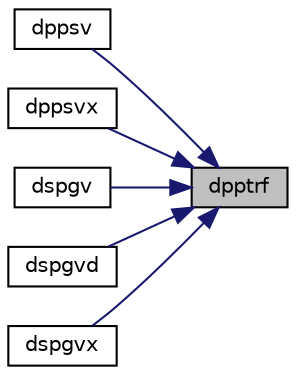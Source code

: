 digraph "dpptrf"
{
 // LATEX_PDF_SIZE
  edge [fontname="Helvetica",fontsize="10",labelfontname="Helvetica",labelfontsize="10"];
  node [fontname="Helvetica",fontsize="10",shape=record];
  rankdir="RL";
  Node1 [label="dpptrf",height=0.2,width=0.4,color="black", fillcolor="grey75", style="filled", fontcolor="black",tooltip="DPPTRF"];
  Node1 -> Node2 [dir="back",color="midnightblue",fontsize="10",style="solid",fontname="Helvetica"];
  Node2 [label="dppsv",height=0.2,width=0.4,color="black", fillcolor="white", style="filled",URL="$dppsv_8f.html#a59a299a18cb0af017ee2c972ae7defb5",tooltip="DPPSV computes the solution to system of linear equations A * X = B for OTHER matrices"];
  Node1 -> Node3 [dir="back",color="midnightblue",fontsize="10",style="solid",fontname="Helvetica"];
  Node3 [label="dppsvx",height=0.2,width=0.4,color="black", fillcolor="white", style="filled",URL="$dppsvx_8f.html#af53874c0cb1724d22aa2e3ede6b64ac1",tooltip="DPPSVX computes the solution to system of linear equations A * X = B for OTHER matrices"];
  Node1 -> Node4 [dir="back",color="midnightblue",fontsize="10",style="solid",fontname="Helvetica"];
  Node4 [label="dspgv",height=0.2,width=0.4,color="black", fillcolor="white", style="filled",URL="$dspgv_8f.html#a4e4203d1260f4deffe7679ac49af4f10",tooltip="DSPGV"];
  Node1 -> Node5 [dir="back",color="midnightblue",fontsize="10",style="solid",fontname="Helvetica"];
  Node5 [label="dspgvd",height=0.2,width=0.4,color="black", fillcolor="white", style="filled",URL="$dspgvd_8f.html#aef7c2ecb94476cef947dcc461450012f",tooltip="DSPGVD"];
  Node1 -> Node6 [dir="back",color="midnightblue",fontsize="10",style="solid",fontname="Helvetica"];
  Node6 [label="dspgvx",height=0.2,width=0.4,color="black", fillcolor="white", style="filled",URL="$dspgvx_8f.html#a059beb16ce5345c3a2dfbf9692650401",tooltip="DSPGVX"];
}
